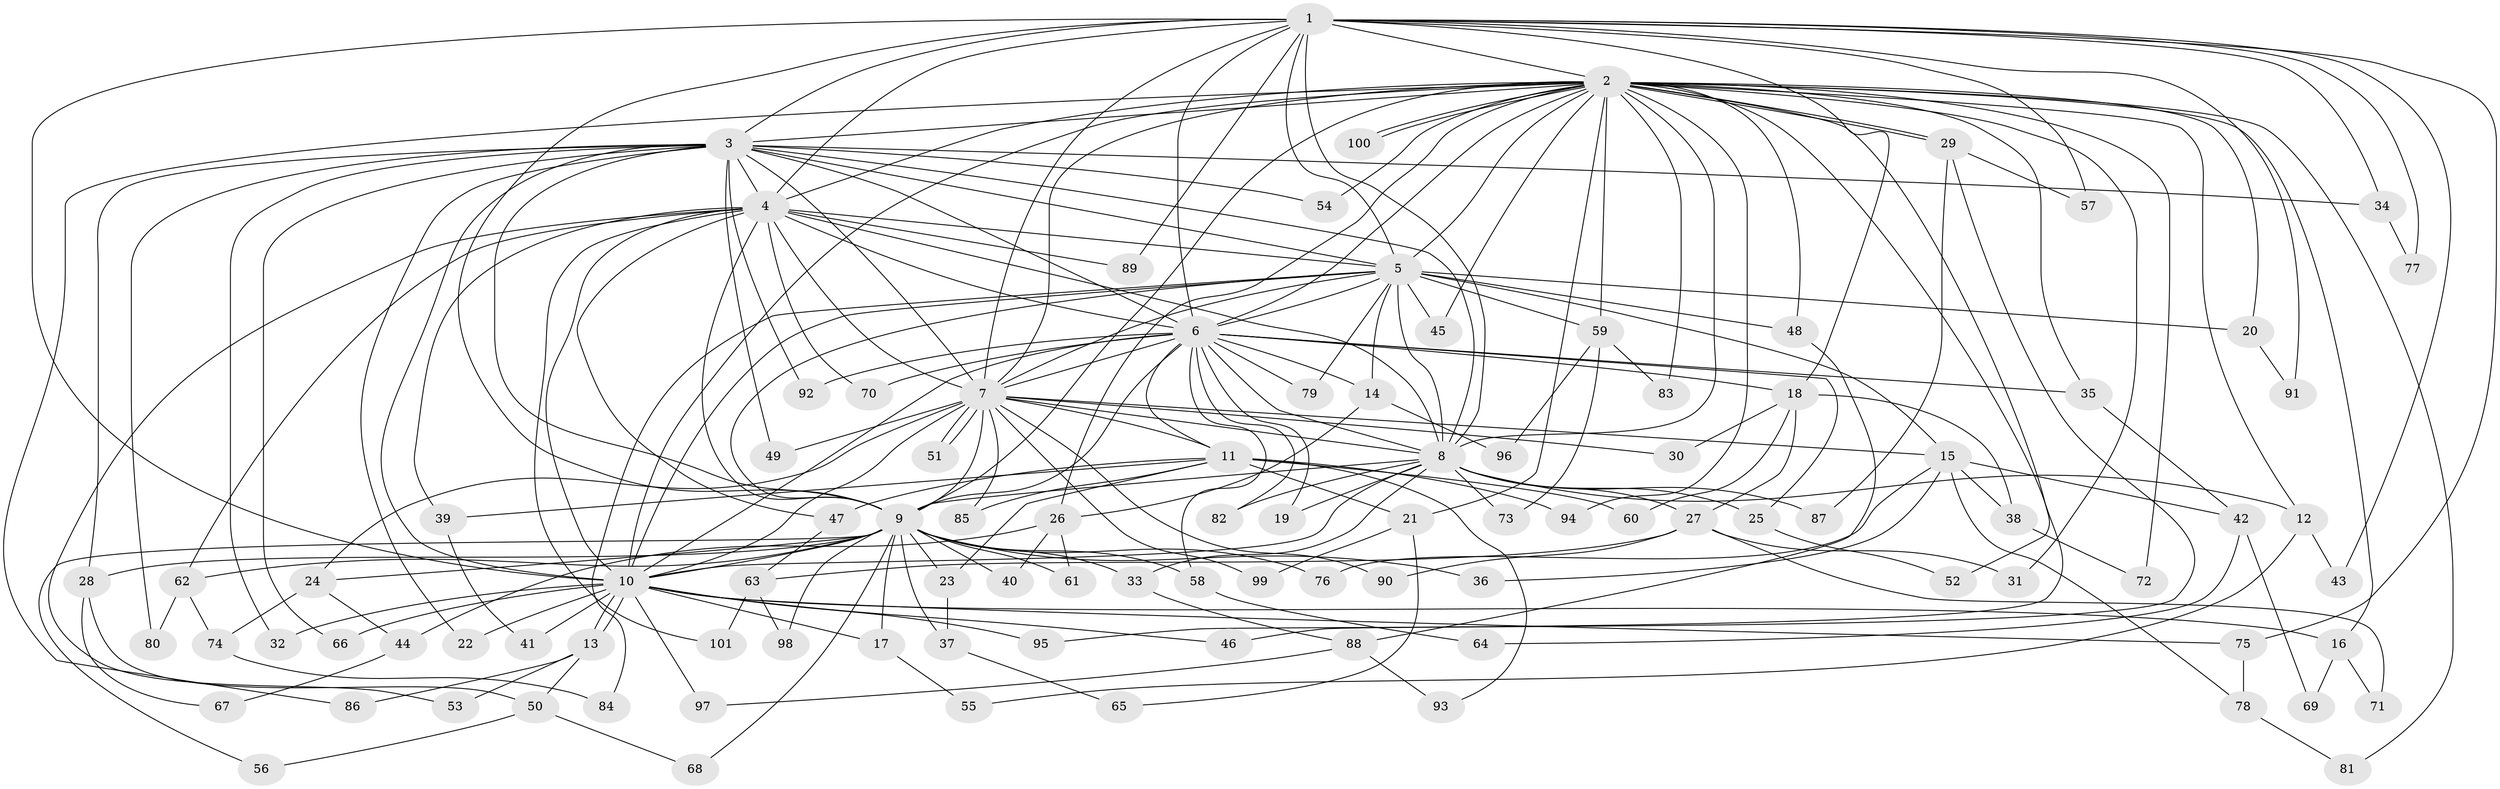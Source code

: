 // Generated by graph-tools (version 1.1) at 2025/34/03/09/25 02:34:57]
// undirected, 101 vertices, 227 edges
graph export_dot {
graph [start="1"]
  node [color=gray90,style=filled];
  1;
  2;
  3;
  4;
  5;
  6;
  7;
  8;
  9;
  10;
  11;
  12;
  13;
  14;
  15;
  16;
  17;
  18;
  19;
  20;
  21;
  22;
  23;
  24;
  25;
  26;
  27;
  28;
  29;
  30;
  31;
  32;
  33;
  34;
  35;
  36;
  37;
  38;
  39;
  40;
  41;
  42;
  43;
  44;
  45;
  46;
  47;
  48;
  49;
  50;
  51;
  52;
  53;
  54;
  55;
  56;
  57;
  58;
  59;
  60;
  61;
  62;
  63;
  64;
  65;
  66;
  67;
  68;
  69;
  70;
  71;
  72;
  73;
  74;
  75;
  76;
  77;
  78;
  79;
  80;
  81;
  82;
  83;
  84;
  85;
  86;
  87;
  88;
  89;
  90;
  91;
  92;
  93;
  94;
  95;
  96;
  97;
  98;
  99;
  100;
  101;
  1 -- 2;
  1 -- 3;
  1 -- 4;
  1 -- 5;
  1 -- 6;
  1 -- 7;
  1 -- 8;
  1 -- 9;
  1 -- 10;
  1 -- 18;
  1 -- 34;
  1 -- 43;
  1 -- 57;
  1 -- 75;
  1 -- 77;
  1 -- 89;
  1 -- 91;
  2 -- 3;
  2 -- 4;
  2 -- 5;
  2 -- 6;
  2 -- 7;
  2 -- 8;
  2 -- 9;
  2 -- 10;
  2 -- 12;
  2 -- 16;
  2 -- 20;
  2 -- 21;
  2 -- 26;
  2 -- 29;
  2 -- 29;
  2 -- 31;
  2 -- 35;
  2 -- 45;
  2 -- 48;
  2 -- 52;
  2 -- 54;
  2 -- 59;
  2 -- 72;
  2 -- 81;
  2 -- 83;
  2 -- 86;
  2 -- 94;
  2 -- 95;
  2 -- 100;
  2 -- 100;
  3 -- 4;
  3 -- 5;
  3 -- 6;
  3 -- 7;
  3 -- 8;
  3 -- 9;
  3 -- 10;
  3 -- 22;
  3 -- 28;
  3 -- 32;
  3 -- 34;
  3 -- 49;
  3 -- 54;
  3 -- 66;
  3 -- 80;
  3 -- 92;
  4 -- 5;
  4 -- 6;
  4 -- 7;
  4 -- 8;
  4 -- 9;
  4 -- 10;
  4 -- 39;
  4 -- 47;
  4 -- 53;
  4 -- 62;
  4 -- 70;
  4 -- 89;
  4 -- 101;
  5 -- 6;
  5 -- 7;
  5 -- 8;
  5 -- 9;
  5 -- 10;
  5 -- 14;
  5 -- 15;
  5 -- 20;
  5 -- 45;
  5 -- 48;
  5 -- 59;
  5 -- 79;
  5 -- 84;
  6 -- 7;
  6 -- 8;
  6 -- 9;
  6 -- 10;
  6 -- 11;
  6 -- 14;
  6 -- 18;
  6 -- 19;
  6 -- 25;
  6 -- 35;
  6 -- 58;
  6 -- 70;
  6 -- 79;
  6 -- 82;
  6 -- 92;
  7 -- 8;
  7 -- 9;
  7 -- 10;
  7 -- 11;
  7 -- 15;
  7 -- 24;
  7 -- 30;
  7 -- 49;
  7 -- 51;
  7 -- 51;
  7 -- 85;
  7 -- 90;
  7 -- 99;
  8 -- 9;
  8 -- 10;
  8 -- 12;
  8 -- 19;
  8 -- 25;
  8 -- 27;
  8 -- 33;
  8 -- 73;
  8 -- 82;
  8 -- 87;
  9 -- 10;
  9 -- 17;
  9 -- 23;
  9 -- 24;
  9 -- 28;
  9 -- 33;
  9 -- 36;
  9 -- 37;
  9 -- 40;
  9 -- 56;
  9 -- 58;
  9 -- 61;
  9 -- 62;
  9 -- 68;
  9 -- 76;
  9 -- 98;
  10 -- 13;
  10 -- 13;
  10 -- 16;
  10 -- 17;
  10 -- 22;
  10 -- 32;
  10 -- 41;
  10 -- 46;
  10 -- 66;
  10 -- 75;
  10 -- 95;
  10 -- 97;
  11 -- 21;
  11 -- 23;
  11 -- 39;
  11 -- 47;
  11 -- 60;
  11 -- 85;
  11 -- 93;
  11 -- 94;
  12 -- 43;
  12 -- 55;
  13 -- 50;
  13 -- 53;
  13 -- 86;
  14 -- 26;
  14 -- 96;
  15 -- 36;
  15 -- 38;
  15 -- 42;
  15 -- 76;
  15 -- 78;
  16 -- 69;
  16 -- 71;
  17 -- 55;
  18 -- 27;
  18 -- 30;
  18 -- 38;
  18 -- 60;
  20 -- 91;
  21 -- 65;
  21 -- 99;
  23 -- 37;
  24 -- 44;
  24 -- 74;
  25 -- 52;
  26 -- 40;
  26 -- 44;
  26 -- 61;
  27 -- 31;
  27 -- 63;
  27 -- 71;
  27 -- 90;
  28 -- 50;
  28 -- 67;
  29 -- 46;
  29 -- 57;
  29 -- 87;
  33 -- 88;
  34 -- 77;
  35 -- 42;
  37 -- 65;
  38 -- 72;
  39 -- 41;
  42 -- 64;
  42 -- 69;
  44 -- 67;
  47 -- 63;
  48 -- 88;
  50 -- 56;
  50 -- 68;
  58 -- 64;
  59 -- 73;
  59 -- 83;
  59 -- 96;
  62 -- 74;
  62 -- 80;
  63 -- 98;
  63 -- 101;
  74 -- 84;
  75 -- 78;
  78 -- 81;
  88 -- 93;
  88 -- 97;
}
